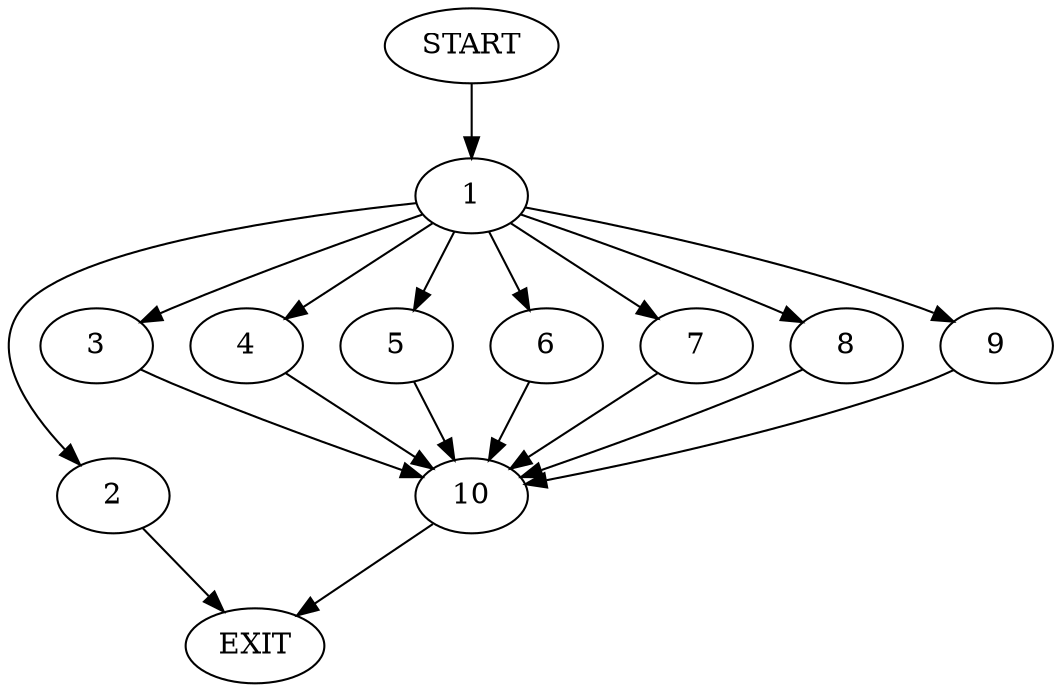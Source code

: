 digraph {
0 [label="START"];
1;
2;
3;
4;
5;
6;
7;
8;
9;
10;
11 [label="EXIT"];
0 -> 1;
1 -> 2;
1 -> 3;
1 -> 4;
1 -> 5;
1 -> 6;
1 -> 7;
1 -> 8;
1 -> 9;
8 -> 10;
4 -> 10;
2 -> 11;
5 -> 10;
7 -> 10;
9 -> 10;
3 -> 10;
6 -> 10;
10 -> 11;
}
